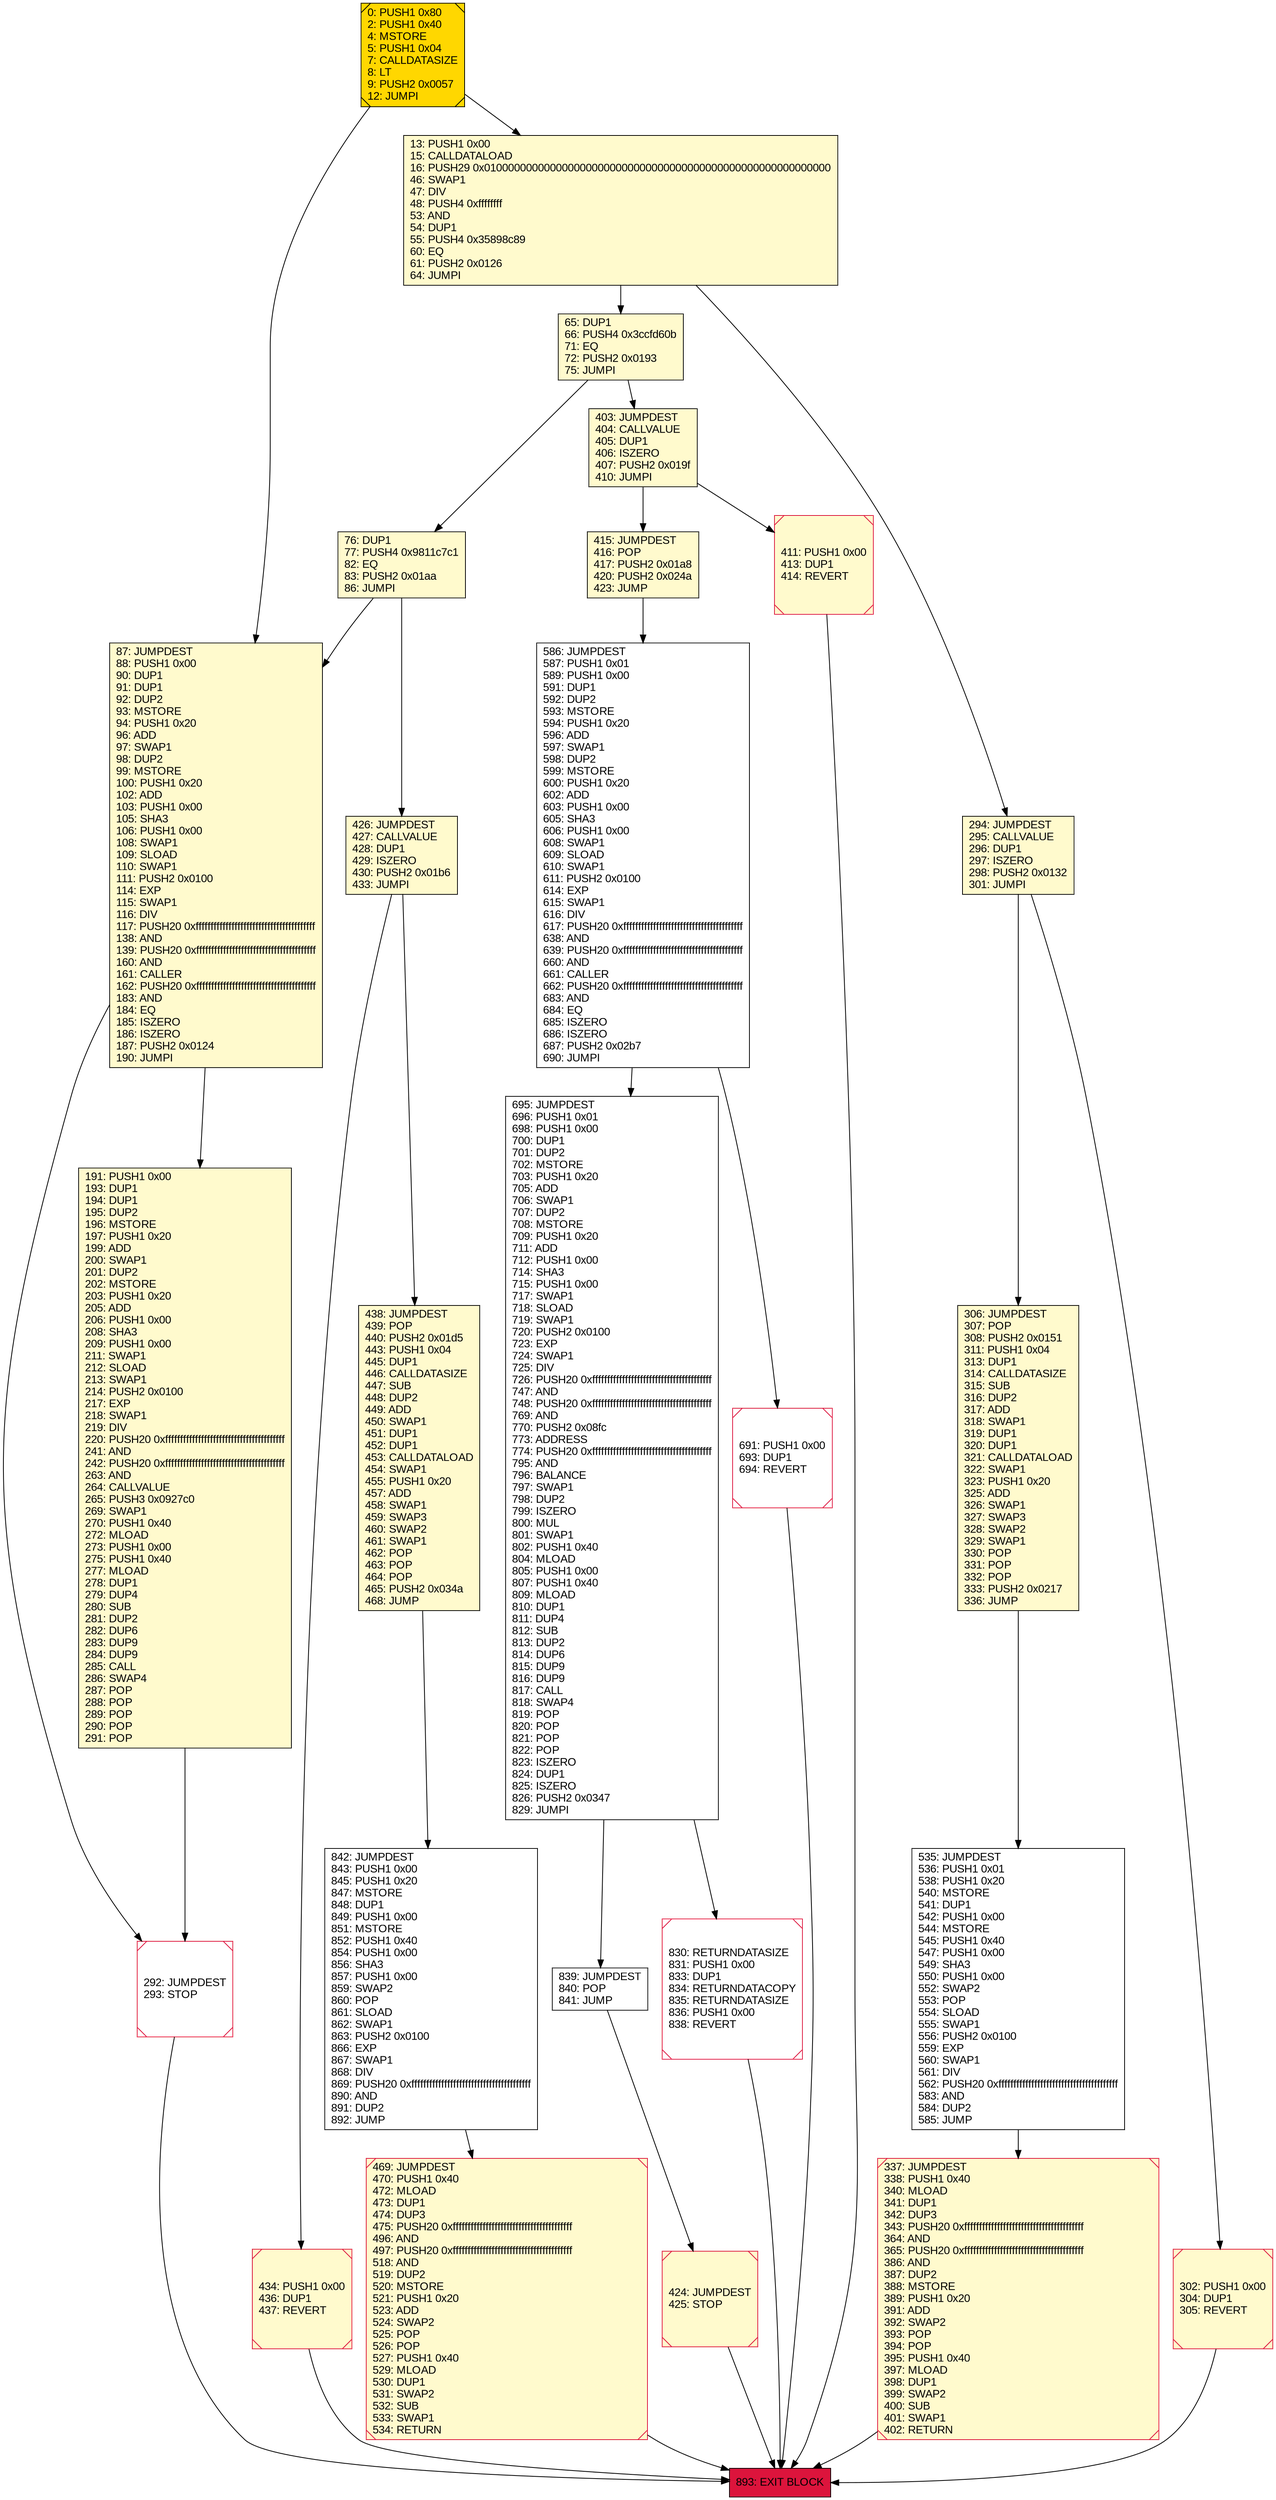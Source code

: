 digraph G {
bgcolor=transparent rankdir=UD;
node [shape=box style=filled color=black fillcolor=white fontname=arial fontcolor=black];
337 [label="337: JUMPDEST\l338: PUSH1 0x40\l340: MLOAD\l341: DUP1\l342: DUP3\l343: PUSH20 0xffffffffffffffffffffffffffffffffffffffff\l364: AND\l365: PUSH20 0xffffffffffffffffffffffffffffffffffffffff\l386: AND\l387: DUP2\l388: MSTORE\l389: PUSH1 0x20\l391: ADD\l392: SWAP2\l393: POP\l394: POP\l395: PUSH1 0x40\l397: MLOAD\l398: DUP1\l399: SWAP2\l400: SUB\l401: SWAP1\l402: RETURN\l" fillcolor=lemonchiffon shape=Msquare color=crimson ];
469 [label="469: JUMPDEST\l470: PUSH1 0x40\l472: MLOAD\l473: DUP1\l474: DUP3\l475: PUSH20 0xffffffffffffffffffffffffffffffffffffffff\l496: AND\l497: PUSH20 0xffffffffffffffffffffffffffffffffffffffff\l518: AND\l519: DUP2\l520: MSTORE\l521: PUSH1 0x20\l523: ADD\l524: SWAP2\l525: POP\l526: POP\l527: PUSH1 0x40\l529: MLOAD\l530: DUP1\l531: SWAP2\l532: SUB\l533: SWAP1\l534: RETURN\l" fillcolor=lemonchiffon shape=Msquare color=crimson ];
302 [label="302: PUSH1 0x00\l304: DUP1\l305: REVERT\l" fillcolor=lemonchiffon shape=Msquare color=crimson ];
691 [label="691: PUSH1 0x00\l693: DUP1\l694: REVERT\l" shape=Msquare color=crimson ];
434 [label="434: PUSH1 0x00\l436: DUP1\l437: REVERT\l" fillcolor=lemonchiffon shape=Msquare color=crimson ];
294 [label="294: JUMPDEST\l295: CALLVALUE\l296: DUP1\l297: ISZERO\l298: PUSH2 0x0132\l301: JUMPI\l" fillcolor=lemonchiffon ];
426 [label="426: JUMPDEST\l427: CALLVALUE\l428: DUP1\l429: ISZERO\l430: PUSH2 0x01b6\l433: JUMPI\l" fillcolor=lemonchiffon ];
191 [label="191: PUSH1 0x00\l193: DUP1\l194: DUP1\l195: DUP2\l196: MSTORE\l197: PUSH1 0x20\l199: ADD\l200: SWAP1\l201: DUP2\l202: MSTORE\l203: PUSH1 0x20\l205: ADD\l206: PUSH1 0x00\l208: SHA3\l209: PUSH1 0x00\l211: SWAP1\l212: SLOAD\l213: SWAP1\l214: PUSH2 0x0100\l217: EXP\l218: SWAP1\l219: DIV\l220: PUSH20 0xffffffffffffffffffffffffffffffffffffffff\l241: AND\l242: PUSH20 0xffffffffffffffffffffffffffffffffffffffff\l263: AND\l264: CALLVALUE\l265: PUSH3 0x0927c0\l269: SWAP1\l270: PUSH1 0x40\l272: MLOAD\l273: PUSH1 0x00\l275: PUSH1 0x40\l277: MLOAD\l278: DUP1\l279: DUP4\l280: SUB\l281: DUP2\l282: DUP6\l283: DUP9\l284: DUP9\l285: CALL\l286: SWAP4\l287: POP\l288: POP\l289: POP\l290: POP\l291: POP\l" fillcolor=lemonchiffon ];
403 [label="403: JUMPDEST\l404: CALLVALUE\l405: DUP1\l406: ISZERO\l407: PUSH2 0x019f\l410: JUMPI\l" fillcolor=lemonchiffon ];
415 [label="415: JUMPDEST\l416: POP\l417: PUSH2 0x01a8\l420: PUSH2 0x024a\l423: JUMP\l" fillcolor=lemonchiffon ];
535 [label="535: JUMPDEST\l536: PUSH1 0x01\l538: PUSH1 0x20\l540: MSTORE\l541: DUP1\l542: PUSH1 0x00\l544: MSTORE\l545: PUSH1 0x40\l547: PUSH1 0x00\l549: SHA3\l550: PUSH1 0x00\l552: SWAP2\l553: POP\l554: SLOAD\l555: SWAP1\l556: PUSH2 0x0100\l559: EXP\l560: SWAP1\l561: DIV\l562: PUSH20 0xffffffffffffffffffffffffffffffffffffffff\l583: AND\l584: DUP2\l585: JUMP\l" ];
839 [label="839: JUMPDEST\l840: POP\l841: JUMP\l" ];
87 [label="87: JUMPDEST\l88: PUSH1 0x00\l90: DUP1\l91: DUP1\l92: DUP2\l93: MSTORE\l94: PUSH1 0x20\l96: ADD\l97: SWAP1\l98: DUP2\l99: MSTORE\l100: PUSH1 0x20\l102: ADD\l103: PUSH1 0x00\l105: SHA3\l106: PUSH1 0x00\l108: SWAP1\l109: SLOAD\l110: SWAP1\l111: PUSH2 0x0100\l114: EXP\l115: SWAP1\l116: DIV\l117: PUSH20 0xffffffffffffffffffffffffffffffffffffffff\l138: AND\l139: PUSH20 0xffffffffffffffffffffffffffffffffffffffff\l160: AND\l161: CALLER\l162: PUSH20 0xffffffffffffffffffffffffffffffffffffffff\l183: AND\l184: EQ\l185: ISZERO\l186: ISZERO\l187: PUSH2 0x0124\l190: JUMPI\l" fillcolor=lemonchiffon ];
695 [label="695: JUMPDEST\l696: PUSH1 0x01\l698: PUSH1 0x00\l700: DUP1\l701: DUP2\l702: MSTORE\l703: PUSH1 0x20\l705: ADD\l706: SWAP1\l707: DUP2\l708: MSTORE\l709: PUSH1 0x20\l711: ADD\l712: PUSH1 0x00\l714: SHA3\l715: PUSH1 0x00\l717: SWAP1\l718: SLOAD\l719: SWAP1\l720: PUSH2 0x0100\l723: EXP\l724: SWAP1\l725: DIV\l726: PUSH20 0xffffffffffffffffffffffffffffffffffffffff\l747: AND\l748: PUSH20 0xffffffffffffffffffffffffffffffffffffffff\l769: AND\l770: PUSH2 0x08fc\l773: ADDRESS\l774: PUSH20 0xffffffffffffffffffffffffffffffffffffffff\l795: AND\l796: BALANCE\l797: SWAP1\l798: DUP2\l799: ISZERO\l800: MUL\l801: SWAP1\l802: PUSH1 0x40\l804: MLOAD\l805: PUSH1 0x00\l807: PUSH1 0x40\l809: MLOAD\l810: DUP1\l811: DUP4\l812: SUB\l813: DUP2\l814: DUP6\l815: DUP9\l816: DUP9\l817: CALL\l818: SWAP4\l819: POP\l820: POP\l821: POP\l822: POP\l823: ISZERO\l824: DUP1\l825: ISZERO\l826: PUSH2 0x0347\l829: JUMPI\l" ];
438 [label="438: JUMPDEST\l439: POP\l440: PUSH2 0x01d5\l443: PUSH1 0x04\l445: DUP1\l446: CALLDATASIZE\l447: SUB\l448: DUP2\l449: ADD\l450: SWAP1\l451: DUP1\l452: DUP1\l453: CALLDATALOAD\l454: SWAP1\l455: PUSH1 0x20\l457: ADD\l458: SWAP1\l459: SWAP3\l460: SWAP2\l461: SWAP1\l462: POP\l463: POP\l464: POP\l465: PUSH2 0x034a\l468: JUMP\l" fillcolor=lemonchiffon ];
830 [label="830: RETURNDATASIZE\l831: PUSH1 0x00\l833: DUP1\l834: RETURNDATACOPY\l835: RETURNDATASIZE\l836: PUSH1 0x00\l838: REVERT\l" shape=Msquare color=crimson ];
65 [label="65: DUP1\l66: PUSH4 0x3ccfd60b\l71: EQ\l72: PUSH2 0x0193\l75: JUMPI\l" fillcolor=lemonchiffon ];
292 [label="292: JUMPDEST\l293: STOP\l" shape=Msquare color=crimson ];
13 [label="13: PUSH1 0x00\l15: CALLDATALOAD\l16: PUSH29 0x0100000000000000000000000000000000000000000000000000000000\l46: SWAP1\l47: DIV\l48: PUSH4 0xffffffff\l53: AND\l54: DUP1\l55: PUSH4 0x35898c89\l60: EQ\l61: PUSH2 0x0126\l64: JUMPI\l" fillcolor=lemonchiffon ];
842 [label="842: JUMPDEST\l843: PUSH1 0x00\l845: PUSH1 0x20\l847: MSTORE\l848: DUP1\l849: PUSH1 0x00\l851: MSTORE\l852: PUSH1 0x40\l854: PUSH1 0x00\l856: SHA3\l857: PUSH1 0x00\l859: SWAP2\l860: POP\l861: SLOAD\l862: SWAP1\l863: PUSH2 0x0100\l866: EXP\l867: SWAP1\l868: DIV\l869: PUSH20 0xffffffffffffffffffffffffffffffffffffffff\l890: AND\l891: DUP2\l892: JUMP\l" ];
586 [label="586: JUMPDEST\l587: PUSH1 0x01\l589: PUSH1 0x00\l591: DUP1\l592: DUP2\l593: MSTORE\l594: PUSH1 0x20\l596: ADD\l597: SWAP1\l598: DUP2\l599: MSTORE\l600: PUSH1 0x20\l602: ADD\l603: PUSH1 0x00\l605: SHA3\l606: PUSH1 0x00\l608: SWAP1\l609: SLOAD\l610: SWAP1\l611: PUSH2 0x0100\l614: EXP\l615: SWAP1\l616: DIV\l617: PUSH20 0xffffffffffffffffffffffffffffffffffffffff\l638: AND\l639: PUSH20 0xffffffffffffffffffffffffffffffffffffffff\l660: AND\l661: CALLER\l662: PUSH20 0xffffffffffffffffffffffffffffffffffffffff\l683: AND\l684: EQ\l685: ISZERO\l686: ISZERO\l687: PUSH2 0x02b7\l690: JUMPI\l" ];
306 [label="306: JUMPDEST\l307: POP\l308: PUSH2 0x0151\l311: PUSH1 0x04\l313: DUP1\l314: CALLDATASIZE\l315: SUB\l316: DUP2\l317: ADD\l318: SWAP1\l319: DUP1\l320: DUP1\l321: CALLDATALOAD\l322: SWAP1\l323: PUSH1 0x20\l325: ADD\l326: SWAP1\l327: SWAP3\l328: SWAP2\l329: SWAP1\l330: POP\l331: POP\l332: POP\l333: PUSH2 0x0217\l336: JUMP\l" fillcolor=lemonchiffon ];
411 [label="411: PUSH1 0x00\l413: DUP1\l414: REVERT\l" fillcolor=lemonchiffon shape=Msquare color=crimson ];
0 [label="0: PUSH1 0x80\l2: PUSH1 0x40\l4: MSTORE\l5: PUSH1 0x04\l7: CALLDATASIZE\l8: LT\l9: PUSH2 0x0057\l12: JUMPI\l" fillcolor=lemonchiffon shape=Msquare fillcolor=gold ];
424 [label="424: JUMPDEST\l425: STOP\l" fillcolor=lemonchiffon shape=Msquare color=crimson ];
893 [label="893: EXIT BLOCK\l" fillcolor=crimson ];
76 [label="76: DUP1\l77: PUSH4 0x9811c7c1\l82: EQ\l83: PUSH2 0x01aa\l86: JUMPI\l" fillcolor=lemonchiffon ];
403 -> 415;
424 -> 893;
13 -> 65;
695 -> 839;
695 -> 830;
411 -> 893;
426 -> 434;
292 -> 893;
65 -> 76;
0 -> 13;
438 -> 842;
87 -> 292;
586 -> 695;
294 -> 302;
830 -> 893;
306 -> 535;
76 -> 87;
839 -> 424;
0 -> 87;
403 -> 411;
294 -> 306;
535 -> 337;
586 -> 691;
76 -> 426;
191 -> 292;
65 -> 403;
13 -> 294;
415 -> 586;
434 -> 893;
691 -> 893;
302 -> 893;
842 -> 469;
87 -> 191;
469 -> 893;
426 -> 438;
337 -> 893;
}